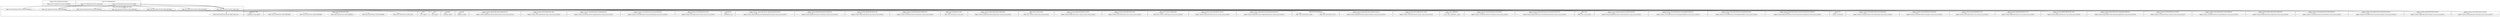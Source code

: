 digraph {
graph [overlap=false]
subgraph cluster_Tapper_Schema_ReportsDB_Result_ReportSection {
	label="Tapper::Schema::ReportsDB::Result::ReportSection";
	"Tapper::Schema::ReportsDB::Result::ReportSection::result_source_instance";
}
subgraph cluster_Tapper_Schema_TestrunDB_Result_Topic {
	label="Tapper::Schema::TestrunDB::Result::Topic";
	"Tapper::Schema::TestrunDB::Result::Topic::result_source_instance";
}
subgraph cluster_Tapper_Schema_TestrunDB_Result_TestplanInstance {
	label="Tapper::Schema::TestrunDB::Result::TestplanInstance";
	"Tapper::Schema::TestrunDB::Result::TestplanInstance::result_source_instance";
}
subgraph cluster_Tapper_Schema_TestrunDB_Result_TestrunScheduling {
	label="Tapper::Schema::TestrunDB::Result::TestrunScheduling";
	"Tapper::Schema::TestrunDB::Result::TestrunScheduling::result_source_instance";
}
subgraph cluster_Tapper_Schema_TestrunDB_Result_State {
	label="Tapper::Schema::TestrunDB::Result::State";
	"Tapper::Schema::TestrunDB::Result::State::result_source_instance";
}
subgraph cluster_UNIVERSAL {
	label="UNIVERSAL";
	"UNIVERSAL::can";
}
subgraph cluster_Tapper_Schema_ReportsDB_Result_ReportgroupTestrunStats {
	label="Tapper::Schema::ReportsDB::Result::ReportgroupTestrunStats";
	"Tapper::Schema::ReportsDB::Result::ReportgroupTestrunStats::result_source_instance";
}
subgraph cluster_namespace_clean {
	label="namespace::clean";
	"namespace::clean::import";
}
subgraph cluster_Tapper_Schema_ReportsDB_Result_Notification {
	label="Tapper::Schema::ReportsDB::Result::Notification";
	"Tapper::Schema::ReportsDB::Result::Notification::result_source_instance";
}
subgraph cluster_Tapper_Schema_ReportsDB_Result_Tap {
	label="Tapper::Schema::ReportsDB::Result::Tap";
	"Tapper::Schema::ReportsDB::Result::Tap::result_source_instance";
}
subgraph cluster_Tapper_MCP_Scheduler_PrioQueue {
	label="Tapper::MCP::Scheduler::PrioQueue";
	"Tapper::MCP::Scheduler::PrioQueue::BEGIN@1";
}
subgraph cluster_base {
	label="base";
	"base::import";
}
subgraph cluster_Tapper_Schema_TestrunDB_Result_HostFeature {
	label="Tapper::Schema::TestrunDB::Result::HostFeature";
	"Tapper::Schema::TestrunDB::Result::HostFeature::result_source_instance";
}
subgraph cluster_DBIx_Class_ResultSource_View {
	label="DBIx::Class::ResultSource::View";
	"DBIx::Class::ResultSource::View::new";
}
subgraph cluster_Tapper_Schema_ReportsDB_Result_ReportTopic {
	label="Tapper::Schema::ReportsDB::Result::ReportTopic";
	"Tapper::Schema::ReportsDB::Result::ReportTopic::result_source_instance";
}
subgraph cluster_DBIx_Class_Version_Table {
	label="DBIx::Class::Version::Table";
	"DBIx::Class::Version::Table::result_source_instance";
}
subgraph cluster_Tapper_Schema_ReportsDB_Result_Contact {
	label="Tapper::Schema::ReportsDB::Result::Contact";
	"Tapper::Schema::ReportsDB::Result::Contact::result_source_instance";
}
subgraph cluster_Tapper_Schema_TestrunDB_Result_Host {
	label="Tapper::Schema::TestrunDB::Result::Host";
	"Tapper::Schema::TestrunDB::Result::Host::result_source_instance";
}
subgraph cluster_Exporter {
	label="Exporter";
	"Exporter::import";
}
subgraph cluster_DBIx_Class_Version_TableCompat {
	label="DBIx::Class::Version::TableCompat";
	"DBIx::Class::Version::TableCompat::result_source_instance";
}
subgraph cluster_Class_C3_Componentised {
	label="Class::C3::Componentised";
	"Class::C3::Componentised::load_components";
	"Class::C3::Componentised::ensure_class_loaded";
}
subgraph cluster_DBIx_Class_ResultSource_Table {
	label="DBIx::Class::ResultSource::Table";
	"DBIx::Class::ResultSource::Table::BEGIN@4";
	"DBIx::Class::ResultSource::Table::name";
	"DBIx::Class::ResultSource::Table::BEGIN@6";
	"DBIx::Class::ResultSource::Table::BEGIN@3";
	"DBIx::Class::ResultSource::Table::BEGIN@8";
}
subgraph cluster_Tapper_Schema_TestrunDB_Result_Testrun {
	label="Tapper::Schema::TestrunDB::Result::Testrun";
	"Tapper::Schema::TestrunDB::Result::Testrun::result_source_instance";
}
subgraph cluster_Tapper_Schema_ReportsDB_Result_ReportgroupTestrun {
	label="Tapper::Schema::ReportsDB::Result::ReportgroupTestrun";
	"Tapper::Schema::ReportsDB::Result::ReportgroupTestrun::result_source_instance";
}
subgraph cluster_DBIx_Class_ResultSource {
	label="DBIx::Class::ResultSource";
	"DBIx::Class::ResultSource::name";
	"DBIx::Class::ResultSource::new";
}
subgraph cluster_DBIx_Class_ResultSourceProxy_Table {
	label="DBIx::Class::ResultSourceProxy::Table";
	"DBIx::Class::ResultSourceProxy::Table::table_class";
	"DBIx::Class::ResultSourceProxy::Table::BEGIN@10";
	"DBIx::Class::ResultSourceProxy::Table::BEGIN@8";
	"DBIx::Class::ResultSourceProxy::Table::BEGIN@3";
	"DBIx::Class::ResultSourceProxy::Table::BEGIN@6";
	"DBIx::Class::ResultSourceProxy::Table::BEGIN@4";
	"DBIx::Class::ResultSourceProxy::Table::BEGIN@9";
	"DBIx::Class::ResultSourceProxy::Table::table";
}
subgraph cluster_Tapper_Schema_ReportsDB_Result_ReportComment {
	label="Tapper::Schema::ReportsDB::Result::ReportComment";
	"Tapper::Schema::ReportsDB::Result::ReportComment::result_source_instance";
}
subgraph cluster_warnings {
	label="warnings";
	"warnings::import";
}
subgraph cluster_Tapper_Schema_TestrunDB_Result_Queue {
	label="Tapper::Schema::TestrunDB::Result::Queue";
	"Tapper::Schema::TestrunDB::Result::Queue::result_source_instance";
}
subgraph cluster___CAG__XSA__BREEDER__ {
	label="__CAG__XSA__BREEDER__";
	"__CAG__XSA__BREEDER__::name";
}
subgraph cluster_Tapper_Schema_TestrunDB_Result_Precondition {
	label="Tapper::Schema::TestrunDB::Result::Precondition";
	"Tapper::Schema::TestrunDB::Result::Precondition::result_source_instance";
}
subgraph cluster_Tapper_Schema_ReportsDB_Result_View020TestrunOverview {
	label="Tapper::Schema::ReportsDB::Result::View020TestrunOverview";
	"Tapper::Schema::ReportsDB::Result::View020TestrunOverview::result_source_instance";
}
subgraph cluster_DBIx_Class {
	label="DBIx::Class";
	"DBIx::Class::mk_classdata";
}
subgraph cluster_Tapper_Schema_ReportsDB_Result_NotificationEvent {
	label="Tapper::Schema::ReportsDB::Result::NotificationEvent";
	"Tapper::Schema::ReportsDB::Result::NotificationEvent::result_source_instance";
}
subgraph cluster_Tapper_Schema_TestrunDB_Result_TestrunRequestedFeature {
	label="Tapper::Schema::TestrunDB::Result::TestrunRequestedFeature";
	"Tapper::Schema::TestrunDB::Result::TestrunRequestedFeature::result_source_instance";
}
subgraph cluster_Tapper_Schema_TestrunDB_Result_TestrunRequestedHost {
	label="Tapper::Schema::TestrunDB::Result::TestrunRequestedHost";
	"Tapper::Schema::TestrunDB::Result::TestrunRequestedHost::result_source_instance";
}
subgraph cluster_Tapper_Schema_ReportsDB_Result_View010TestrunOverviewReports {
	label="Tapper::Schema::ReportsDB::Result::View010TestrunOverviewReports";
	"Tapper::Schema::ReportsDB::Result::View010TestrunOverviewReports::result_source_instance";
}
subgraph cluster_Scalar_Util {
	label="Scalar::Util";
	"Scalar::Util::blessed";
}
subgraph cluster_Tapper_Schema_TestrunDB_Result_Preconditiontype {
	label="Tapper::Schema::TestrunDB::Result::Preconditiontype";
	"Tapper::Schema::TestrunDB::Result::Preconditiontype::result_source_instance";
}
subgraph cluster_Tapper_Schema_TestrunDB_Result_QueueHost {
	label="Tapper::Schema::TestrunDB::Result::QueueHost";
	"Tapper::Schema::TestrunDB::Result::QueueHost::result_source_instance";
}
subgraph cluster_Tapper_Schema_TestrunDB_Result_User {
	label="Tapper::Schema::TestrunDB::Result::User";
	"Tapper::Schema::TestrunDB::Result::User::result_source_instance";
}
subgraph cluster_Tapper_Schema_ReportsDB_Result_User {
	label="Tapper::Schema::ReportsDB::Result::User";
	"Tapper::Schema::ReportsDB::Result::User::result_source_instance";
}
subgraph cluster_Tapper_Schema_ReportsDB_Result_Suite {
	label="Tapper::Schema::ReportsDB::Result::Suite";
	"Tapper::Schema::ReportsDB::Result::Suite::result_source_instance";
}
subgraph cluster_Tapper_Schema_ReportsDB_Result_ReportgroupArbitrary {
	label="Tapper::Schema::ReportsDB::Result::ReportgroupArbitrary";
	"Tapper::Schema::ReportsDB::Result::ReportgroupArbitrary::result_source_instance";
}
subgraph cluster_Tapper_Schema_TestrunDB_Result_Scenario {
	label="Tapper::Schema::TestrunDB::Result::Scenario";
	"Tapper::Schema::TestrunDB::Result::Scenario::result_source_instance";
}
subgraph cluster_strict {
	label="strict";
	"strict::import";
}
subgraph cluster_Tapper_Schema_TestrunDB_Result_ScenarioElement {
	label="Tapper::Schema::TestrunDB::Result::ScenarioElement";
	"Tapper::Schema::TestrunDB::Result::ScenarioElement::result_source_instance";
}
subgraph cluster_Tapper_Schema_ReportsDB_Result_ReportFile {
	label="Tapper::Schema::ReportsDB::Result::ReportFile";
	"Tapper::Schema::ReportsDB::Result::ReportFile::result_source_instance";
}
subgraph cluster_Tapper_Schema_TestrunDB_Result_PrePrecondition {
	label="Tapper::Schema::TestrunDB::Result::PrePrecondition";
	"Tapper::Schema::TestrunDB::Result::PrePrecondition::result_source_instance";
}
subgraph cluster_Tapper_Schema_TestrunDB_Result_TestrunPrecondition {
	label="Tapper::Schema::TestrunDB::Result::TestrunPrecondition";
	"Tapper::Schema::TestrunDB::Result::TestrunPrecondition::result_source_instance";
}
subgraph cluster_Tapper_Schema_ReportsDB_Result_Report {
	label="Tapper::Schema::ReportsDB::Result::Report";
	"Tapper::Schema::ReportsDB::Result::Report::result_source_instance";
}
subgraph cluster_Tapper_Schema_TestrunDB_Result_Message {
	label="Tapper::Schema::TestrunDB::Result::Message";
	"Tapper::Schema::TestrunDB::Result::Message::result_source_instance";
}
"DBIx::Class::ResultSourceProxy::Table::table" -> "DBIx::Class::ResultSource::new";
"DBIx::Class::ResultSourceProxy::Table::BEGIN@9" -> "Exporter::import";
"DBIx::Class::ResultSourceProxy::Table::table" -> "Tapper::Schema::ReportsDB::Result::Report::result_source_instance";
"DBIx::Class::ResultSourceProxy::Table::table" -> "Tapper::Schema::TestrunDB::Result::QueueHost::result_source_instance";
"Class::C3::Componentised::ensure_class_loaded" -> "DBIx::Class::ResultSourceProxy::Table::table";
"Tapper::MCP::Scheduler::PrioQueue::BEGIN@1" -> "DBIx::Class::ResultSourceProxy::Table::table";
"DBIx::Class::ResultSourceProxy::Table::table" -> "Tapper::Schema::ReportsDB::Result::Notification::result_source_instance";
"Class::C3::Componentised::ensure_class_loaded" -> "DBIx::Class::ResultSourceProxy::Table::BEGIN@8";
"DBIx::Class::ResultSourceProxy::Table::table" -> "Scalar::Util::blessed";
"DBIx::Class::ResultSourceProxy::Table::table" -> "Tapper::Schema::TestrunDB::Result::TestrunScheduling::result_source_instance";
"DBIx::Class::ResultSourceProxy::Table::table" -> "Tapper::Schema::ReportsDB::Result::View020TestrunOverview::result_source_instance";
"DBIx::Class::ResultSourceProxy::Table::table" -> "__CAG__XSA__BREEDER__::name";
"DBIx::Class::ResultSourceProxy::Table::table" -> "Tapper::Schema::TestrunDB::Result::PrePrecondition::result_source_instance";
"DBIx::Class::ResultSourceProxy::Table::table" -> "Class::C3::Componentised::ensure_class_loaded";
"DBIx::Class::ResultSourceProxy::Table::table" -> "Tapper::Schema::ReportsDB::Result::ReportgroupTestrunStats::result_source_instance";
"DBIx::Class::ResultSourceProxy::Table::BEGIN@8" -> "DBIx::Class::ResultSource::Table::BEGIN@3";
"DBIx::Class::ResultSourceProxy::Table::table" -> "Tapper::Schema::TestrunDB::Result::TestrunRequestedFeature::result_source_instance";
"Class::C3::Componentised::ensure_class_loaded" -> "DBIx::Class::ResultSourceProxy::Table::BEGIN@9";
"DBIx::Class::ResultSourceProxy::Table::table" -> "UNIVERSAL::can";
"DBIx::Class::ResultSourceProxy::Table::table" -> "Tapper::Schema::TestrunDB::Result::TestrunPrecondition::result_source_instance";
"DBIx::Class::ResultSourceProxy::Table::table" -> "Tapper::Schema::ReportsDB::Result::ReportSection::result_source_instance";
"DBIx::Class::ResultSourceProxy::Table::BEGIN@6" -> "base::import";
"DBIx::Class::ResultSourceProxy::Table::table" -> "Tapper::Schema::TestrunDB::Result::Preconditiontype::result_source_instance";
"DBIx::Class::ResultSourceProxy::Table::table" -> "Tapper::Schema::TestrunDB::Result::TestplanInstance::result_source_instance";
"DBIx::Class::ResultSourceProxy::Table::table" -> "Tapper::Schema::ReportsDB::Result::Tap::result_source_instance";
"DBIx::Class::ResultSourceProxy::Table::BEGIN@4" -> "warnings::import";
"DBIx::Class::ResultSourceProxy::Table::table" -> "DBIx::Class::ResultSource::name";
"DBIx::Class::ResultSourceProxy::Table::BEGIN@8" -> "DBIx::Class::ResultSource::Table::BEGIN@6";
"DBIx::Class::ResultSourceProxy::Table::table" -> "Tapper::Schema::ReportsDB::Result::ReportComment::result_source_instance";
"DBIx::Class::ResultSourceProxy::Table::table" -> "Tapper::Schema::ReportsDB::Result::ReportgroupTestrun::result_source_instance";
"DBIx::Class::ResultSourceProxy::Table::BEGIN@10" -> "namespace::clean::import";
"DBIx::Class::ResultSourceProxy::Table::BEGIN@3" -> "strict::import";
"Class::C3::Componentised::ensure_class_loaded" -> "DBIx::Class::ResultSourceProxy::Table::BEGIN@6";
"DBIx::Class::ResultSourceProxy::Table::table" -> "Tapper::Schema::ReportsDB::Result::ReportgroupArbitrary::result_source_instance";
"DBIx::Class::ResultSourceProxy::Table::table" -> "Tapper::Schema::ReportsDB::Result::ReportFile::result_source_instance";
"DBIx::Class::ResultSourceProxy::Table::table" -> "Tapper::Schema::TestrunDB::Result::TestrunRequestedHost::result_source_instance";
"DBIx::Class::ResultSourceProxy::Table::table" -> "Tapper::Schema::TestrunDB::Result::Topic::result_source_instance";
"DBIx::Class::ResultSourceProxy::Table::table" -> "Tapper::Schema::ReportsDB::Result::Contact::result_source_instance";
"DBIx::Class::ResultSourceProxy::Table::table" -> "Tapper::Schema::TestrunDB::Result::Host::result_source_instance";
"DBIx::Class::ResultSourceProxy::Table::table" -> "Tapper::Schema::TestrunDB::Result::Precondition::result_source_instance";
"DBIx::Class::ResultSourceProxy::Table::BEGIN@8" -> "DBIx::Class::ResultSource::Table::BEGIN@8";
"DBIx::Class::ResultSourceProxy::Table::table" -> "Tapper::Schema::ReportsDB::Result::Suite::result_source_instance";
"DBIx::Class::ResultSourceProxy::Table::table" -> "DBIx::Class::Version::TableCompat::result_source_instance";
"DBIx::Class::ResultSourceProxy::Table::table" -> "Tapper::Schema::TestrunDB::Result::State::result_source_instance";
"DBIx::Class::ResultSourceProxy::Table::table" -> "Tapper::Schema::ReportsDB::Result::ReportTopic::result_source_instance";
"DBIx::Class::ResultSourceProxy::Table::table" -> "Tapper::Schema::TestrunDB::Result::Testrun::result_source_instance";
"DBIx::Class::ResultSourceProxy::Table::table" -> "Tapper::Schema::TestrunDB::Result::ScenarioElement::result_source_instance";
"DBIx::Class::ResultSourceProxy::Table::table" -> "Tapper::Schema::ReportsDB::Result::NotificationEvent::result_source_instance";
"DBIx::Class::ResultSourceProxy::Table::table" -> "Tapper::Schema::TestrunDB::Result::Queue::result_source_instance";
"Class::C3::Componentised::ensure_class_loaded" -> "DBIx::Class::ResultSourceProxy::Table::BEGIN@3";
"DBIx::Class::ResultSourceProxy::Table::table" -> "DBIx::Class::ResultSource::Table::name";
"DBIx::Class::ResultSourceProxy::Table::table" -> "Tapper::Schema::ReportsDB::Result::View010TestrunOverviewReports::result_source_instance";
"DBIx::Class::ResultSourceProxy::Table::table" -> "Tapper::Schema::TestrunDB::Result::HostFeature::result_source_instance";
"DBIx::Class::ResultSourceProxy::Table::table" -> "DBIx::Class::ResultSourceProxy::Table::table_class";
"DBIx::Class::ResultSourceProxy::Table::table" -> "Tapper::Schema::TestrunDB::Result::Scenario::result_source_instance";
"DBIx::Class::ResultSourceProxy::Table::table" -> "DBIx::Class::ResultSource::View::new";
"DBIx::Class::ResultSourceProxy::Table::table" -> "DBIx::Class::mk_classdata";
"DBIx::Class::ResultSourceProxy::Table::BEGIN@8" -> "DBIx::Class::ResultSource::Table::BEGIN@4";
"DBIx::Class::ResultSourceProxy::Table::table" -> "DBIx::Class::Version::Table::result_source_instance";
"DBIx::Class::ResultSourceProxy::Table::table" -> "Tapper::Schema::TestrunDB::Result::Message::result_source_instance";
"DBIx::Class::ResultSourceProxy::Table::BEGIN@8" -> "Class::C3::Componentised::load_components";
"Class::C3::Componentised::ensure_class_loaded" -> "DBIx::Class::ResultSourceProxy::Table::BEGIN@10";
"DBIx::Class::ResultSourceProxy::Table::table" -> "Tapper::Schema::ReportsDB::Result::User::result_source_instance";
"DBIx::Class::ResultSourceProxy::Table::table" -> "Tapper::Schema::TestrunDB::Result::User::result_source_instance";
"Class::C3::Componentised::ensure_class_loaded" -> "DBIx::Class::ResultSourceProxy::Table::BEGIN@4";
}
